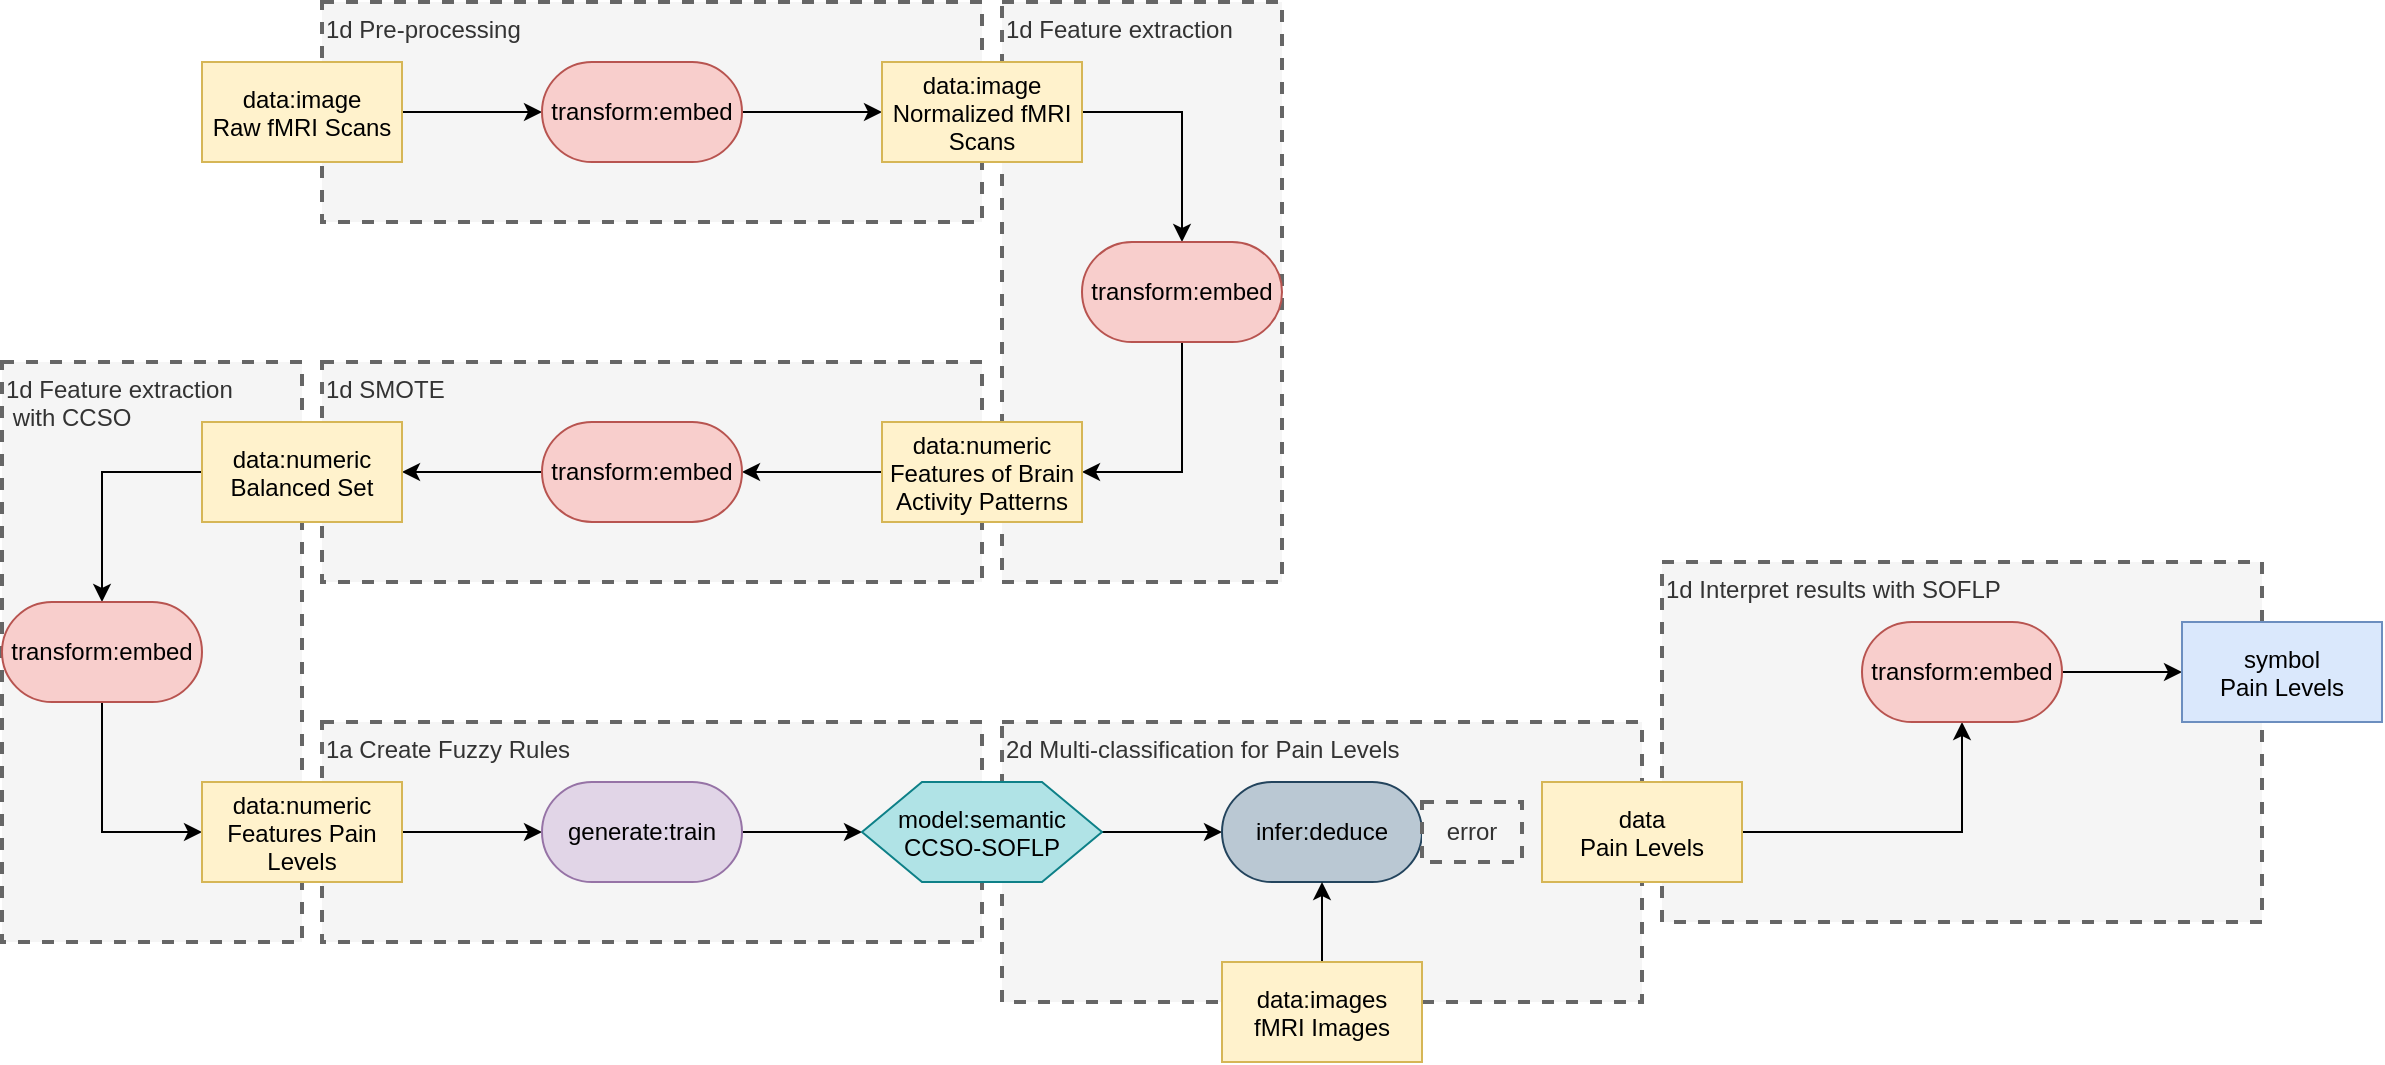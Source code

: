 <mxfile version="26.2.14" pages="2">
  <diagram name="Page-1" id="CsaCU7l57D1G4LR3KXsI">
    <mxGraphModel dx="1123" dy="673" grid="1" gridSize="10" guides="1" tooltips="1" connect="1" arrows="1" fold="1" page="1" pageScale="1" pageWidth="3300" pageHeight="4681" math="0" shadow="0">
      <root>
        <mxCell id="0" />
        <mxCell id="1" parent="0" />
        <mxCell id="HTi8NTZAB4kmOLBcCDnO-45" value="1d Interpret results with SOFLP" style="text;html=1;align=left;verticalAlign=top;whiteSpace=wrap;rounded=0;dashed=1;fillColor=#f5f5f5;fontColor=#333333;strokeColor=#666666;strokeWidth=2;fontFamily=Helvetica;fontSize=12;horizontal=1;" name="text" vertex="1" parent="1">
          <mxGeometry x="980" y="570" width="300" height="180" as="geometry" />
        </mxCell>
        <mxCell id="HTi8NTZAB4kmOLBcCDnO-44" value="&lt;div&gt;2d Multi-classification for Pain Levels&lt;/div&gt;" style="text;html=1;align=left;verticalAlign=top;whiteSpace=wrap;rounded=0;dashed=1;fillColor=#f5f5f5;fontColor=#333333;strokeColor=#666666;strokeWidth=2;horizontal=1;" name="text" vertex="1" parent="1">
          <mxGeometry x="650" y="650" width="320" height="140" as="geometry" />
        </mxCell>
        <mxCell id="HTi8NTZAB4kmOLBcCDnO-43" value="1a Create Fuzzy Rules" style="text;html=1;align=left;verticalAlign=top;whiteSpace=wrap;rounded=0;dashed=1;fillColor=#f5f5f5;fontColor=#333333;strokeColor=#666666;strokeWidth=2;horizontal=1;" name="text" vertex="1" parent="1">
          <mxGeometry x="310" y="650" width="330" height="110" as="geometry" />
        </mxCell>
        <mxCell id="HTi8NTZAB4kmOLBcCDnO-42" value="&lt;div align=&quot;left&quot;&gt;1d Feature extraction&lt;/div&gt;&amp;nbsp;with CCSO" style="text;html=1;align=left;verticalAlign=top;whiteSpace=wrap;rounded=0;dashed=1;fillColor=#f5f5f5;fontColor=#333333;strokeColor=#666666;strokeWidth=2;fontFamily=Helvetica;fontSize=12;horizontal=1;" name="text" vertex="1" parent="1">
          <mxGeometry x="150" y="470" width="150" height="290" as="geometry" />
        </mxCell>
        <mxCell id="HTi8NTZAB4kmOLBcCDnO-41" value="&lt;div&gt;1d SMOTE&lt;/div&gt;" style="text;html=1;align=left;verticalAlign=top;whiteSpace=wrap;rounded=0;dashed=1;fillColor=#f5f5f5;fontColor=#333333;strokeColor=#666666;strokeWidth=2;horizontal=1;" name="text" vertex="1" parent="1">
          <mxGeometry x="310" y="470" width="330" height="110" as="geometry" />
        </mxCell>
        <mxCell id="HTi8NTZAB4kmOLBcCDnO-37" value="&lt;div align=&quot;left&quot;&gt;1d Feature extraction&lt;/div&gt;" style="text;html=1;align=left;verticalAlign=top;whiteSpace=wrap;rounded=0;dashed=1;fillColor=#f5f5f5;fontColor=#333333;strokeColor=#666666;strokeWidth=2;fontFamily=Helvetica;fontSize=12;horizontal=1;" name="text" vertex="1" parent="1">
          <mxGeometry x="650" y="290" width="140" height="290" as="geometry" />
        </mxCell>
        <mxCell id="HTi8NTZAB4kmOLBcCDnO-34" value="&lt;div&gt;1d Pre-processing&lt;/div&gt;" style="text;html=1;align=left;verticalAlign=top;whiteSpace=wrap;rounded=0;dashed=1;fillColor=#f5f5f5;fontColor=#333333;strokeColor=#666666;strokeWidth=2;horizontal=1;" name="text" vertex="1" parent="1">
          <mxGeometry x="310" y="290" width="330" height="110" as="geometry" />
        </mxCell>
        <mxCell id="HTi8NTZAB4kmOLBcCDnO-36" style="edgeStyle=orthogonalEdgeStyle;rounded=0;orthogonalLoop=1;jettySize=auto;html=1;entryX=0;entryY=0.5;entryDx=0;entryDy=0;" edge="1" parent="1" source="HTi8NTZAB4kmOLBcCDnO-1" target="HTi8NTZAB4kmOLBcCDnO-2">
          <mxGeometry relative="1" as="geometry" />
        </mxCell>
        <mxCell id="HTi8NTZAB4kmOLBcCDnO-1" value="data:image&#xa;Raw fMRI Scans" style="rectangle;fillColor=#fff2cc;strokeColor=#d6b656;" name="data" vertex="1" parent="1">
          <mxGeometry x="250" y="320" width="100" height="50" as="geometry" />
        </mxCell>
        <mxCell id="HTi8NTZAB4kmOLBcCDnO-5" style="edgeStyle=orthogonalEdgeStyle;rounded=0;orthogonalLoop=1;jettySize=auto;html=1;entryX=0;entryY=0.5;entryDx=0;entryDy=0;" edge="1" parent="1" source="HTi8NTZAB4kmOLBcCDnO-2" target="HTi8NTZAB4kmOLBcCDnO-3">
          <mxGeometry relative="1" as="geometry" />
        </mxCell>
        <mxCell id="HTi8NTZAB4kmOLBcCDnO-2" value="transform:embed" style="rounded=1;whiteSpace=wrap;html=1;arcSize=50;fillColor=#f8cecc;strokeColor=#b85450;" name="transform" vertex="1" parent="1">
          <mxGeometry x="420" y="320" width="100" height="50" as="geometry" />
        </mxCell>
        <mxCell id="HTi8NTZAB4kmOLBcCDnO-39" style="edgeStyle=orthogonalEdgeStyle;rounded=0;orthogonalLoop=1;jettySize=auto;html=1;exitX=1;exitY=0.5;exitDx=0;exitDy=0;entryX=0.5;entryY=0;entryDx=0;entryDy=0;fontFamily=Helvetica;fontSize=12;fontColor=#333333;horizontal=1;" edge="1" parent="1" source="HTi8NTZAB4kmOLBcCDnO-3" target="HTi8NTZAB4kmOLBcCDnO-6">
          <mxGeometry relative="1" as="geometry" />
        </mxCell>
        <mxCell id="HTi8NTZAB4kmOLBcCDnO-3" value="data:image&#xa;Normalized fMRI&#xa;Scans" style="rectangle;fillColor=#fff2cc;strokeColor=#d6b656;" name="data" vertex="1" parent="1">
          <mxGeometry x="590" y="320" width="100" height="50" as="geometry" />
        </mxCell>
        <mxCell id="HTi8NTZAB4kmOLBcCDnO-10" style="edgeStyle=orthogonalEdgeStyle;rounded=0;orthogonalLoop=1;jettySize=auto;html=1;exitX=0.5;exitY=1;exitDx=0;exitDy=0;entryX=1;entryY=0.5;entryDx=0;entryDy=0;" edge="1" parent="1" source="HTi8NTZAB4kmOLBcCDnO-6" target="HTi8NTZAB4kmOLBcCDnO-9">
          <mxGeometry relative="1" as="geometry" />
        </mxCell>
        <mxCell id="HTi8NTZAB4kmOLBcCDnO-6" value="transform:embed" style="rounded=1;whiteSpace=wrap;html=1;arcSize=50;fillColor=#f8cecc;strokeColor=#b85450;" name="transform" vertex="1" parent="1">
          <mxGeometry x="690" y="410" width="100" height="50" as="geometry" />
        </mxCell>
        <mxCell id="HTi8NTZAB4kmOLBcCDnO-12" style="edgeStyle=orthogonalEdgeStyle;rounded=0;orthogonalLoop=1;jettySize=auto;html=1;exitX=0;exitY=0.5;exitDx=0;exitDy=0;entryX=1;entryY=0.5;entryDx=0;entryDy=0;" edge="1" parent="1" source="HTi8NTZAB4kmOLBcCDnO-9" target="HTi8NTZAB4kmOLBcCDnO-11">
          <mxGeometry relative="1" as="geometry" />
        </mxCell>
        <mxCell id="HTi8NTZAB4kmOLBcCDnO-9" value="data:numeric&#xa;Features of Brain&#xa;Activity Patterns" style="rectangle;fillColor=#fff2cc;strokeColor=#d6b656;" name="data" vertex="1" parent="1">
          <mxGeometry x="590" y="500" width="100" height="50" as="geometry" />
        </mxCell>
        <mxCell id="HTi8NTZAB4kmOLBcCDnO-14" style="edgeStyle=orthogonalEdgeStyle;rounded=0;orthogonalLoop=1;jettySize=auto;html=1;entryX=1;entryY=0.5;entryDx=0;entryDy=0;" edge="1" parent="1" source="HTi8NTZAB4kmOLBcCDnO-11" target="HTi8NTZAB4kmOLBcCDnO-13">
          <mxGeometry relative="1" as="geometry" />
        </mxCell>
        <mxCell id="HTi8NTZAB4kmOLBcCDnO-11" value="transform:embed" style="rounded=1;whiteSpace=wrap;html=1;arcSize=50;fillColor=#f8cecc;strokeColor=#b85450;" name="transform" vertex="1" parent="1">
          <mxGeometry x="420" y="500" width="100" height="50" as="geometry" />
        </mxCell>
        <mxCell id="HTi8NTZAB4kmOLBcCDnO-16" style="edgeStyle=orthogonalEdgeStyle;rounded=0;orthogonalLoop=1;jettySize=auto;html=1;exitX=0;exitY=0.5;exitDx=0;exitDy=0;entryX=0.5;entryY=0;entryDx=0;entryDy=0;" edge="1" parent="1" source="HTi8NTZAB4kmOLBcCDnO-13" target="HTi8NTZAB4kmOLBcCDnO-15">
          <mxGeometry relative="1" as="geometry" />
        </mxCell>
        <mxCell id="HTi8NTZAB4kmOLBcCDnO-13" value="data:numeric&#xa;Balanced Set" style="rectangle;fillColor=#fff2cc;strokeColor=#d6b656;" name="data" vertex="1" parent="1">
          <mxGeometry x="250" y="500" width="100" height="50" as="geometry" />
        </mxCell>
        <mxCell id="HTi8NTZAB4kmOLBcCDnO-18" style="edgeStyle=orthogonalEdgeStyle;rounded=0;orthogonalLoop=1;jettySize=auto;html=1;exitX=0.5;exitY=1;exitDx=0;exitDy=0;entryX=0;entryY=0.5;entryDx=0;entryDy=0;" edge="1" parent="1" source="HTi8NTZAB4kmOLBcCDnO-15" target="HTi8NTZAB4kmOLBcCDnO-17">
          <mxGeometry relative="1" as="geometry" />
        </mxCell>
        <mxCell id="HTi8NTZAB4kmOLBcCDnO-15" value="transform:embed" style="rounded=1;whiteSpace=wrap;html=1;arcSize=50;fillColor=#f8cecc;strokeColor=#b85450;" name="transform" vertex="1" parent="1">
          <mxGeometry x="150" y="590" width="100" height="50" as="geometry" />
        </mxCell>
        <mxCell id="HTi8NTZAB4kmOLBcCDnO-20" style="edgeStyle=orthogonalEdgeStyle;rounded=0;orthogonalLoop=1;jettySize=auto;html=1;entryX=0;entryY=0.5;entryDx=0;entryDy=0;" edge="1" parent="1" source="HTi8NTZAB4kmOLBcCDnO-17" target="HTi8NTZAB4kmOLBcCDnO-19">
          <mxGeometry relative="1" as="geometry" />
        </mxCell>
        <mxCell id="HTi8NTZAB4kmOLBcCDnO-17" value="data:numeric&#xa;Features Pain&#xa;Levels" style="rectangle;fillColor=#fff2cc;strokeColor=#d6b656;" name="data" vertex="1" parent="1">
          <mxGeometry x="250" y="680" width="100" height="50" as="geometry" />
        </mxCell>
        <mxCell id="HTi8NTZAB4kmOLBcCDnO-22" style="edgeStyle=orthogonalEdgeStyle;rounded=0;orthogonalLoop=1;jettySize=auto;html=1;exitX=1;exitY=0.5;exitDx=0;exitDy=0;entryX=0;entryY=0.5;entryDx=0;entryDy=0;" edge="1" parent="1" source="HTi8NTZAB4kmOLBcCDnO-19" target="HTi8NTZAB4kmOLBcCDnO-21">
          <mxGeometry relative="1" as="geometry" />
        </mxCell>
        <mxCell id="HTi8NTZAB4kmOLBcCDnO-19" value="generate:train" style="rounded=1;whiteSpace=wrap;html=1;arcSize=50;fillColor=#e1d5e7;strokeColor=#9673a6;" name="generate:train" vertex="1" parent="1">
          <mxGeometry x="420" y="680" width="100" height="50" as="geometry" />
        </mxCell>
        <mxCell id="HTi8NTZAB4kmOLBcCDnO-24" style="edgeStyle=orthogonalEdgeStyle;rounded=0;orthogonalLoop=1;jettySize=auto;html=1;exitX=1;exitY=0.5;exitDx=0;exitDy=0;entryX=0;entryY=0.5;entryDx=0;entryDy=0;" edge="1" parent="1" source="HTi8NTZAB4kmOLBcCDnO-21" target="HTi8NTZAB4kmOLBcCDnO-23">
          <mxGeometry relative="1" as="geometry" />
        </mxCell>
        <mxCell id="HTi8NTZAB4kmOLBcCDnO-21" value="model:semantic&#xa;CCSO-SOFLP" style="shape=hexagon;perimeter=hexagonPerimeter2;fillColor=#b0e3e6;strokeColor=#0e8088;" name="model" vertex="1" parent="1">
          <mxGeometry x="580" y="680" width="120" height="50" as="geometry" />
        </mxCell>
        <mxCell id="HTi8NTZAB4kmOLBcCDnO-23" value="infer:deduce" style="rounded=1;whiteSpace=wrap;html=1;arcSize=50;fillColor=#bac8d3;strokeColor=#23445d;" name="infer:deduce" vertex="1" parent="1">
          <mxGeometry x="760" y="680" width="100" height="50" as="geometry" />
        </mxCell>
        <mxCell id="HTi8NTZAB4kmOLBcCDnO-31" style="edgeStyle=orthogonalEdgeStyle;rounded=0;orthogonalLoop=1;jettySize=auto;html=1;entryX=0.5;entryY=1;entryDx=0;entryDy=0;" edge="1" parent="1" source="HTi8NTZAB4kmOLBcCDnO-25" target="HTi8NTZAB4kmOLBcCDnO-30">
          <mxGeometry relative="1" as="geometry" />
        </mxCell>
        <mxCell id="HTi8NTZAB4kmOLBcCDnO-25" value="data&#xa;Pain Levels" style="rectangle;fillColor=#fff2cc;strokeColor=#d6b656;" name="data" vertex="1" parent="1">
          <mxGeometry x="920" y="680" width="100" height="50" as="geometry" />
        </mxCell>
        <mxCell id="HTi8NTZAB4kmOLBcCDnO-28" style="edgeStyle=orthogonalEdgeStyle;rounded=0;orthogonalLoop=1;jettySize=auto;html=1;exitX=0.5;exitY=0;exitDx=0;exitDy=0;entryX=0.5;entryY=1;entryDx=0;entryDy=0;" edge="1" parent="1" source="HTi8NTZAB4kmOLBcCDnO-27" target="HTi8NTZAB4kmOLBcCDnO-23">
          <mxGeometry relative="1" as="geometry" />
        </mxCell>
        <mxCell id="HTi8NTZAB4kmOLBcCDnO-27" value="data:images&#xa;fMRI Images" style="rectangle;fillColor=#fff2cc;strokeColor=#d6b656;" name="data" vertex="1" parent="1">
          <mxGeometry x="760" y="770" width="100" height="50" as="geometry" />
        </mxCell>
        <mxCell id="HTi8NTZAB4kmOLBcCDnO-33" style="edgeStyle=orthogonalEdgeStyle;rounded=0;orthogonalLoop=1;jettySize=auto;html=1;exitX=1;exitY=0.5;exitDx=0;exitDy=0;entryX=0;entryY=0.5;entryDx=0;entryDy=0;" edge="1" parent="1" source="HTi8NTZAB4kmOLBcCDnO-30" target="HTi8NTZAB4kmOLBcCDnO-32">
          <mxGeometry relative="1" as="geometry" />
        </mxCell>
        <mxCell id="HTi8NTZAB4kmOLBcCDnO-30" value="transform:embed" style="rounded=1;whiteSpace=wrap;html=1;arcSize=50;fillColor=#f8cecc;strokeColor=#b85450;" name="transform" vertex="1" parent="1">
          <mxGeometry x="1080" y="600" width="100" height="50" as="geometry" />
        </mxCell>
        <mxCell id="HTi8NTZAB4kmOLBcCDnO-32" value="symbol&#xa;Pain Levels" style="rectangle;fillColor=#dae8fc;strokeColor=#6c8ebf;" name="symbol" vertex="1" parent="1">
          <mxGeometry x="1240" y="600" width="100" height="50" as="geometry" />
        </mxCell>
        <mxCell id="HTi8NTZAB4kmOLBcCDnO-46" value="error" style="text;html=1;align=center;verticalAlign=middle;whiteSpace=wrap;rounded=0;dashed=1;fillColor=#f5f5f5;fontColor=#333333;strokeColor=#666666;strokeWidth=2;fontFamily=Helvetica;fontSize=12;horizontal=1;" name="text" vertex="1" parent="1">
          <mxGeometry x="860" y="690" width="50" height="30" as="geometry" />
        </mxCell>
      </root>
    </mxGraphModel>
  </diagram>
  <diagram id="eUKBah1Rf-mkqbX0GEC0" name="Page-2">
    <mxGraphModel dx="1123" dy="673" grid="1" gridSize="10" guides="1" tooltips="1" connect="1" arrows="1" fold="1" page="1" pageScale="1" pageWidth="3300" pageHeight="4681" math="0" shadow="0">
      <root>
        <mxCell id="0" />
        <mxCell id="1" parent="0" />
        <mxCell id="p-rkq7x1uGbtCtpLQvbz-1" value="1d Interpret results with SOFLP" style="text;html=1;align=left;verticalAlign=top;whiteSpace=wrap;rounded=0;dashed=1;fillColor=#f5f5f5;fontColor=#333333;strokeColor=#666666;strokeWidth=2;fontFamily=Helvetica;fontSize=12;horizontal=1;" name="text" vertex="1" parent="1">
          <mxGeometry x="1310" y="570" width="300" height="180" as="geometry" />
        </mxCell>
        <mxCell id="p-rkq7x1uGbtCtpLQvbz-2" value="&lt;div&gt;2d Multi-classification for Pain Levels&lt;/div&gt;" style="text;html=1;align=left;verticalAlign=top;whiteSpace=wrap;rounded=0;dashed=1;fillColor=#f5f5f5;fontColor=#333333;strokeColor=#666666;strokeWidth=2;horizontal=1;" name="text" vertex="1" parent="1">
          <mxGeometry x="650" y="650" width="320" height="140" as="geometry" />
        </mxCell>
        <mxCell id="p-rkq7x1uGbtCtpLQvbz-3" value="1a Create Fuzzy Rules" style="text;html=1;align=left;verticalAlign=top;whiteSpace=wrap;rounded=0;dashed=1;fillColor=#f5f5f5;fontColor=#333333;strokeColor=#666666;strokeWidth=2;horizontal=1;" name="text" vertex="1" parent="1">
          <mxGeometry x="310" y="650" width="330" height="110" as="geometry" />
        </mxCell>
        <mxCell id="p-rkq7x1uGbtCtpLQvbz-4" value="&lt;div align=&quot;left&quot;&gt;1d Feature extraction&lt;/div&gt;&amp;nbsp;with CCSO" style="text;html=1;align=left;verticalAlign=top;whiteSpace=wrap;rounded=0;dashed=1;fillColor=#f5f5f5;fontColor=#333333;strokeColor=#666666;strokeWidth=2;fontFamily=Helvetica;fontSize=12;horizontal=1;" name="text" vertex="1" parent="1">
          <mxGeometry x="150" y="470" width="150" height="290" as="geometry" />
        </mxCell>
        <mxCell id="p-rkq7x1uGbtCtpLQvbz-5" value="&lt;div&gt;1d SMOTE&lt;/div&gt;" style="text;html=1;align=left;verticalAlign=top;whiteSpace=wrap;rounded=0;dashed=1;fillColor=#f5f5f5;fontColor=#333333;strokeColor=#666666;strokeWidth=2;horizontal=1;" name="text" vertex="1" parent="1">
          <mxGeometry x="310" y="470" width="330" height="110" as="geometry" />
        </mxCell>
        <mxCell id="p-rkq7x1uGbtCtpLQvbz-6" value="&lt;div align=&quot;left&quot;&gt;1d Feature extraction&lt;/div&gt;" style="text;html=1;align=left;verticalAlign=top;whiteSpace=wrap;rounded=0;dashed=1;fillColor=#f5f5f5;fontColor=#333333;strokeColor=#666666;strokeWidth=2;fontFamily=Helvetica;fontSize=12;horizontal=1;" name="text" vertex="1" parent="1">
          <mxGeometry x="650" y="290" width="140" height="290" as="geometry" />
        </mxCell>
        <mxCell id="p-rkq7x1uGbtCtpLQvbz-7" value="&lt;div&gt;1d Pre-processing&lt;/div&gt;" style="text;html=1;align=left;verticalAlign=top;whiteSpace=wrap;rounded=0;dashed=1;fillColor=#f5f5f5;fontColor=#333333;strokeColor=#666666;strokeWidth=2;horizontal=1;" name="text" vertex="1" parent="1">
          <mxGeometry x="310" y="290" width="330" height="110" as="geometry" />
        </mxCell>
        <mxCell id="p-rkq7x1uGbtCtpLQvbz-8" style="edgeStyle=orthogonalEdgeStyle;rounded=0;orthogonalLoop=1;jettySize=auto;html=1;entryX=0;entryY=0.5;entryDx=0;entryDy=0;" edge="1" parent="1" source="p-rkq7x1uGbtCtpLQvbz-9" target="p-rkq7x1uGbtCtpLQvbz-11">
          <mxGeometry relative="1" as="geometry" />
        </mxCell>
        <mxCell id="p-rkq7x1uGbtCtpLQvbz-9" value="data:image&#xa;Raw fMRI Scans" style="rectangle;fillColor=#fff2cc;strokeColor=#d6b656;" name="data" vertex="1" parent="1">
          <mxGeometry x="250" y="320" width="100" height="50" as="geometry" />
        </mxCell>
        <mxCell id="p-rkq7x1uGbtCtpLQvbz-10" style="edgeStyle=orthogonalEdgeStyle;rounded=0;orthogonalLoop=1;jettySize=auto;html=1;entryX=0;entryY=0.5;entryDx=0;entryDy=0;" edge="1" parent="1" source="p-rkq7x1uGbtCtpLQvbz-11" target="p-rkq7x1uGbtCtpLQvbz-13">
          <mxGeometry relative="1" as="geometry" />
        </mxCell>
        <mxCell id="p-rkq7x1uGbtCtpLQvbz-11" value="transform:embed" style="rounded=1;whiteSpace=wrap;html=1;arcSize=50;fillColor=#f8cecc;strokeColor=#b85450;" name="transform" vertex="1" parent="1">
          <mxGeometry x="420" y="320" width="100" height="50" as="geometry" />
        </mxCell>
        <mxCell id="p-rkq7x1uGbtCtpLQvbz-12" style="edgeStyle=orthogonalEdgeStyle;rounded=0;orthogonalLoop=1;jettySize=auto;html=1;exitX=1;exitY=0.5;exitDx=0;exitDy=0;entryX=0.5;entryY=0;entryDx=0;entryDy=0;fontFamily=Helvetica;fontSize=12;fontColor=#333333;horizontal=1;" edge="1" parent="1" source="p-rkq7x1uGbtCtpLQvbz-13" target="p-rkq7x1uGbtCtpLQvbz-15">
          <mxGeometry relative="1" as="geometry" />
        </mxCell>
        <mxCell id="p-rkq7x1uGbtCtpLQvbz-13" value="data:image&#xa;Normalized fMRI&#xa;Scans" style="rectangle;fillColor=#fff2cc;strokeColor=#d6b656;" name="data" vertex="1" parent="1">
          <mxGeometry x="590" y="320" width="100" height="50" as="geometry" />
        </mxCell>
        <mxCell id="p-rkq7x1uGbtCtpLQvbz-14" style="edgeStyle=orthogonalEdgeStyle;rounded=0;orthogonalLoop=1;jettySize=auto;html=1;exitX=0.5;exitY=1;exitDx=0;exitDy=0;entryX=1;entryY=0.5;entryDx=0;entryDy=0;" edge="1" parent="1" source="p-rkq7x1uGbtCtpLQvbz-15" target="p-rkq7x1uGbtCtpLQvbz-17">
          <mxGeometry relative="1" as="geometry" />
        </mxCell>
        <mxCell id="p-rkq7x1uGbtCtpLQvbz-15" value="transform:embed" style="rounded=1;whiteSpace=wrap;html=1;arcSize=50;fillColor=#f8cecc;strokeColor=#b85450;" name="transform" vertex="1" parent="1">
          <mxGeometry x="690" y="410" width="100" height="50" as="geometry" />
        </mxCell>
        <mxCell id="p-rkq7x1uGbtCtpLQvbz-16" style="edgeStyle=orthogonalEdgeStyle;rounded=0;orthogonalLoop=1;jettySize=auto;html=1;exitX=0;exitY=0.5;exitDx=0;exitDy=0;entryX=1;entryY=0.5;entryDx=0;entryDy=0;" edge="1" parent="1" source="p-rkq7x1uGbtCtpLQvbz-17" target="p-rkq7x1uGbtCtpLQvbz-19">
          <mxGeometry relative="1" as="geometry" />
        </mxCell>
        <mxCell id="p-rkq7x1uGbtCtpLQvbz-17" value="data:numeric&#xa;Features of Brain&#xa;Activity Patterns" style="rectangle;fillColor=#fff2cc;strokeColor=#d6b656;" name="data" vertex="1" parent="1">
          <mxGeometry x="590" y="500" width="100" height="50" as="geometry" />
        </mxCell>
        <mxCell id="p-rkq7x1uGbtCtpLQvbz-18" style="edgeStyle=orthogonalEdgeStyle;rounded=0;orthogonalLoop=1;jettySize=auto;html=1;entryX=1;entryY=0.5;entryDx=0;entryDy=0;" edge="1" parent="1" source="p-rkq7x1uGbtCtpLQvbz-19" target="p-rkq7x1uGbtCtpLQvbz-21">
          <mxGeometry relative="1" as="geometry" />
        </mxCell>
        <mxCell id="p-rkq7x1uGbtCtpLQvbz-19" value="transform:embed" style="rounded=1;whiteSpace=wrap;html=1;arcSize=50;fillColor=#f8cecc;strokeColor=#b85450;" name="transform" vertex="1" parent="1">
          <mxGeometry x="420" y="500" width="100" height="50" as="geometry" />
        </mxCell>
        <mxCell id="p-rkq7x1uGbtCtpLQvbz-20" style="edgeStyle=orthogonalEdgeStyle;rounded=0;orthogonalLoop=1;jettySize=auto;html=1;exitX=0;exitY=0.5;exitDx=0;exitDy=0;entryX=0.5;entryY=0;entryDx=0;entryDy=0;" edge="1" parent="1" source="p-rkq7x1uGbtCtpLQvbz-21" target="p-rkq7x1uGbtCtpLQvbz-23">
          <mxGeometry relative="1" as="geometry" />
        </mxCell>
        <mxCell id="p-rkq7x1uGbtCtpLQvbz-21" value="data:numeric&#xa;Balanced Set" style="rectangle;fillColor=#fff2cc;strokeColor=#d6b656;" name="data" vertex="1" parent="1">
          <mxGeometry x="250" y="500" width="100" height="50" as="geometry" />
        </mxCell>
        <mxCell id="p-rkq7x1uGbtCtpLQvbz-22" style="edgeStyle=orthogonalEdgeStyle;rounded=0;orthogonalLoop=1;jettySize=auto;html=1;exitX=0.5;exitY=1;exitDx=0;exitDy=0;entryX=0;entryY=0.5;entryDx=0;entryDy=0;" edge="1" parent="1" source="p-rkq7x1uGbtCtpLQvbz-23" target="p-rkq7x1uGbtCtpLQvbz-25">
          <mxGeometry relative="1" as="geometry" />
        </mxCell>
        <mxCell id="p-rkq7x1uGbtCtpLQvbz-23" value="transform:embed" style="rounded=1;whiteSpace=wrap;html=1;arcSize=50;fillColor=#f8cecc;strokeColor=#b85450;" name="transform" vertex="1" parent="1">
          <mxGeometry x="150" y="590" width="100" height="50" as="geometry" />
        </mxCell>
        <mxCell id="p-rkq7x1uGbtCtpLQvbz-24" style="edgeStyle=orthogonalEdgeStyle;rounded=0;orthogonalLoop=1;jettySize=auto;html=1;entryX=0;entryY=0.5;entryDx=0;entryDy=0;" edge="1" parent="1" source="p-rkq7x1uGbtCtpLQvbz-25" target="p-rkq7x1uGbtCtpLQvbz-27">
          <mxGeometry relative="1" as="geometry" />
        </mxCell>
        <mxCell id="p-rkq7x1uGbtCtpLQvbz-25" value="data:numeric&#xa;Features Pain&#xa;Levels" style="rectangle;fillColor=#fff2cc;strokeColor=#d6b656;" name="data" vertex="1" parent="1">
          <mxGeometry x="250" y="680" width="100" height="50" as="geometry" />
        </mxCell>
        <mxCell id="p-rkq7x1uGbtCtpLQvbz-26" style="edgeStyle=orthogonalEdgeStyle;rounded=0;orthogonalLoop=1;jettySize=auto;html=1;exitX=1;exitY=0.5;exitDx=0;exitDy=0;entryX=0;entryY=0.5;entryDx=0;entryDy=0;" edge="1" parent="1" source="p-rkq7x1uGbtCtpLQvbz-27" target="p-rkq7x1uGbtCtpLQvbz-29">
          <mxGeometry relative="1" as="geometry" />
        </mxCell>
        <mxCell id="p-rkq7x1uGbtCtpLQvbz-27" value="generate:train" style="rounded=1;whiteSpace=wrap;html=1;arcSize=50;fillColor=#e1d5e7;strokeColor=#9673a6;" name="generate:train" vertex="1" parent="1">
          <mxGeometry x="420" y="680" width="100" height="50" as="geometry" />
        </mxCell>
        <mxCell id="p-rkq7x1uGbtCtpLQvbz-28" style="edgeStyle=orthogonalEdgeStyle;rounded=0;orthogonalLoop=1;jettySize=auto;html=1;exitX=1;exitY=0.5;exitDx=0;exitDy=0;entryX=0;entryY=0.5;entryDx=0;entryDy=0;" edge="1" parent="1" source="p-rkq7x1uGbtCtpLQvbz-29" target="p-rkq7x1uGbtCtpLQvbz-30">
          <mxGeometry relative="1" as="geometry" />
        </mxCell>
        <mxCell id="p-rkq7x1uGbtCtpLQvbz-29" value="model:semantic&#xa;CCSO-SOFLP" style="shape=hexagon;perimeter=hexagonPerimeter2;fillColor=#b0e3e6;strokeColor=#0e8088;" name="model" vertex="1" parent="1">
          <mxGeometry x="580" y="680" width="120" height="50" as="geometry" />
        </mxCell>
        <mxCell id="weLmdYPWWDJOdyDnEdcN-2" style="edgeStyle=orthogonalEdgeStyle;rounded=0;orthogonalLoop=1;jettySize=auto;html=1;exitX=1;exitY=0.5;exitDx=0;exitDy=0;entryX=0;entryY=0.5;entryDx=0;entryDy=0;fontFamily=Helvetica;fontSize=12;fontColor=default;horizontal=1;" edge="1" parent="1" source="p-rkq7x1uGbtCtpLQvbz-30" target="weLmdYPWWDJOdyDnEdcN-1">
          <mxGeometry relative="1" as="geometry" />
        </mxCell>
        <mxCell id="p-rkq7x1uGbtCtpLQvbz-30" value="infer:deduce" style="rounded=1;whiteSpace=wrap;html=1;arcSize=50;fillColor=#bac8d3;strokeColor=#23445d;" name="infer:deduce" vertex="1" parent="1">
          <mxGeometry x="760" y="680" width="100" height="50" as="geometry" />
        </mxCell>
        <mxCell id="p-rkq7x1uGbtCtpLQvbz-31" style="edgeStyle=orthogonalEdgeStyle;rounded=0;orthogonalLoop=1;jettySize=auto;html=1;entryX=0.5;entryY=1;entryDx=0;entryDy=0;" edge="1" parent="1" source="p-rkq7x1uGbtCtpLQvbz-32" target="p-rkq7x1uGbtCtpLQvbz-36">
          <mxGeometry relative="1" as="geometry" />
        </mxCell>
        <mxCell id="p-rkq7x1uGbtCtpLQvbz-32" value="data&#xa;Pain Levels" style="rectangle;fillColor=#fff2cc;strokeColor=#d6b656;" name="data" vertex="1" parent="1">
          <mxGeometry x="1250" y="680" width="100" height="50" as="geometry" />
        </mxCell>
        <mxCell id="p-rkq7x1uGbtCtpLQvbz-33" style="edgeStyle=orthogonalEdgeStyle;rounded=0;orthogonalLoop=1;jettySize=auto;html=1;exitX=0.5;exitY=0;exitDx=0;exitDy=0;entryX=0.5;entryY=1;entryDx=0;entryDy=0;" edge="1" parent="1" source="p-rkq7x1uGbtCtpLQvbz-34" target="p-rkq7x1uGbtCtpLQvbz-30">
          <mxGeometry relative="1" as="geometry" />
        </mxCell>
        <mxCell id="p-rkq7x1uGbtCtpLQvbz-34" value="data:images&#xa;fMRI Images" style="rectangle;fillColor=#fff2cc;strokeColor=#d6b656;" name="data" vertex="1" parent="1">
          <mxGeometry x="760" y="770" width="100" height="50" as="geometry" />
        </mxCell>
        <mxCell id="p-rkq7x1uGbtCtpLQvbz-35" style="edgeStyle=orthogonalEdgeStyle;rounded=0;orthogonalLoop=1;jettySize=auto;html=1;exitX=1;exitY=0.5;exitDx=0;exitDy=0;entryX=0;entryY=0.5;entryDx=0;entryDy=0;" edge="1" parent="1" source="p-rkq7x1uGbtCtpLQvbz-36" target="p-rkq7x1uGbtCtpLQvbz-37">
          <mxGeometry relative="1" as="geometry" />
        </mxCell>
        <mxCell id="p-rkq7x1uGbtCtpLQvbz-36" value="transform:embed" style="rounded=1;whiteSpace=wrap;html=1;arcSize=50;fillColor=#f8cecc;strokeColor=#b85450;" name="transform" vertex="1" parent="1">
          <mxGeometry x="1410" y="600" width="100" height="50" as="geometry" />
        </mxCell>
        <mxCell id="p-rkq7x1uGbtCtpLQvbz-37" value="symbol&#xa;Pain Levels" style="rectangle;fillColor=#dae8fc;strokeColor=#6c8ebf;" name="symbol" vertex="1" parent="1">
          <mxGeometry x="1570" y="600" width="100" height="50" as="geometry" />
        </mxCell>
        <mxCell id="weLmdYPWWDJOdyDnEdcN-4" style="edgeStyle=orthogonalEdgeStyle;rounded=0;orthogonalLoop=1;jettySize=auto;html=1;exitX=1;exitY=0.5;exitDx=0;exitDy=0;entryX=0;entryY=0.5;entryDx=0;entryDy=0;fontFamily=Helvetica;fontSize=12;fontColor=default;horizontal=1;" edge="1" parent="1" source="weLmdYPWWDJOdyDnEdcN-1" target="weLmdYPWWDJOdyDnEdcN-3">
          <mxGeometry relative="1" as="geometry" />
        </mxCell>
        <mxCell id="weLmdYPWWDJOdyDnEdcN-1" value="symbol" style="rectangle;fillColor=#dae8fc;strokeColor=#6c8ebf;rounded=1;align=center;verticalAlign=middle;arcSize=50;fontFamily=Helvetica;fontSize=12;fontColor=default;" name="symbol" vertex="1" parent="1">
          <mxGeometry x="920" y="680" width="100" height="50" as="geometry" />
        </mxCell>
        <mxCell id="weLmdYPWWDJOdyDnEdcN-5" style="edgeStyle=orthogonalEdgeStyle;rounded=0;orthogonalLoop=1;jettySize=auto;html=1;exitX=1;exitY=0.5;exitDx=0;exitDy=0;entryX=0;entryY=0.5;entryDx=0;entryDy=0;fontFamily=Helvetica;fontSize=12;fontColor=default;horizontal=1;" edge="1" parent="1" source="weLmdYPWWDJOdyDnEdcN-3" target="p-rkq7x1uGbtCtpLQvbz-32">
          <mxGeometry relative="1" as="geometry" />
        </mxCell>
        <mxCell id="weLmdYPWWDJOdyDnEdcN-3" value="transform" style="rounded=1;whiteSpace=wrap;html=1;arcSize=50;fillColor=#f8cecc;strokeColor=#b85450;align=center;verticalAlign=middle;fontFamily=Helvetica;fontSize=12;fontColor=default;" name="transform" vertex="1" parent="1">
          <mxGeometry x="1080" y="680" width="100" height="50" as="geometry" />
        </mxCell>
        <mxCell id="weLmdYPWWDJOdyDnEdcN-6" value="added symbol and transform" style="text;html=1;align=center;verticalAlign=middle;whiteSpace=wrap;rounded=0;dashed=1;fillColor=#f5f5f5;fontColor=default;strokeColor=#666666;strokeWidth=2;fontFamily=Helvetica;fontSize=12;" name="text" vertex="1" parent="1">
          <mxGeometry x="1065" y="630" width="130" height="40" as="geometry" />
        </mxCell>
      </root>
    </mxGraphModel>
  </diagram>
</mxfile>
